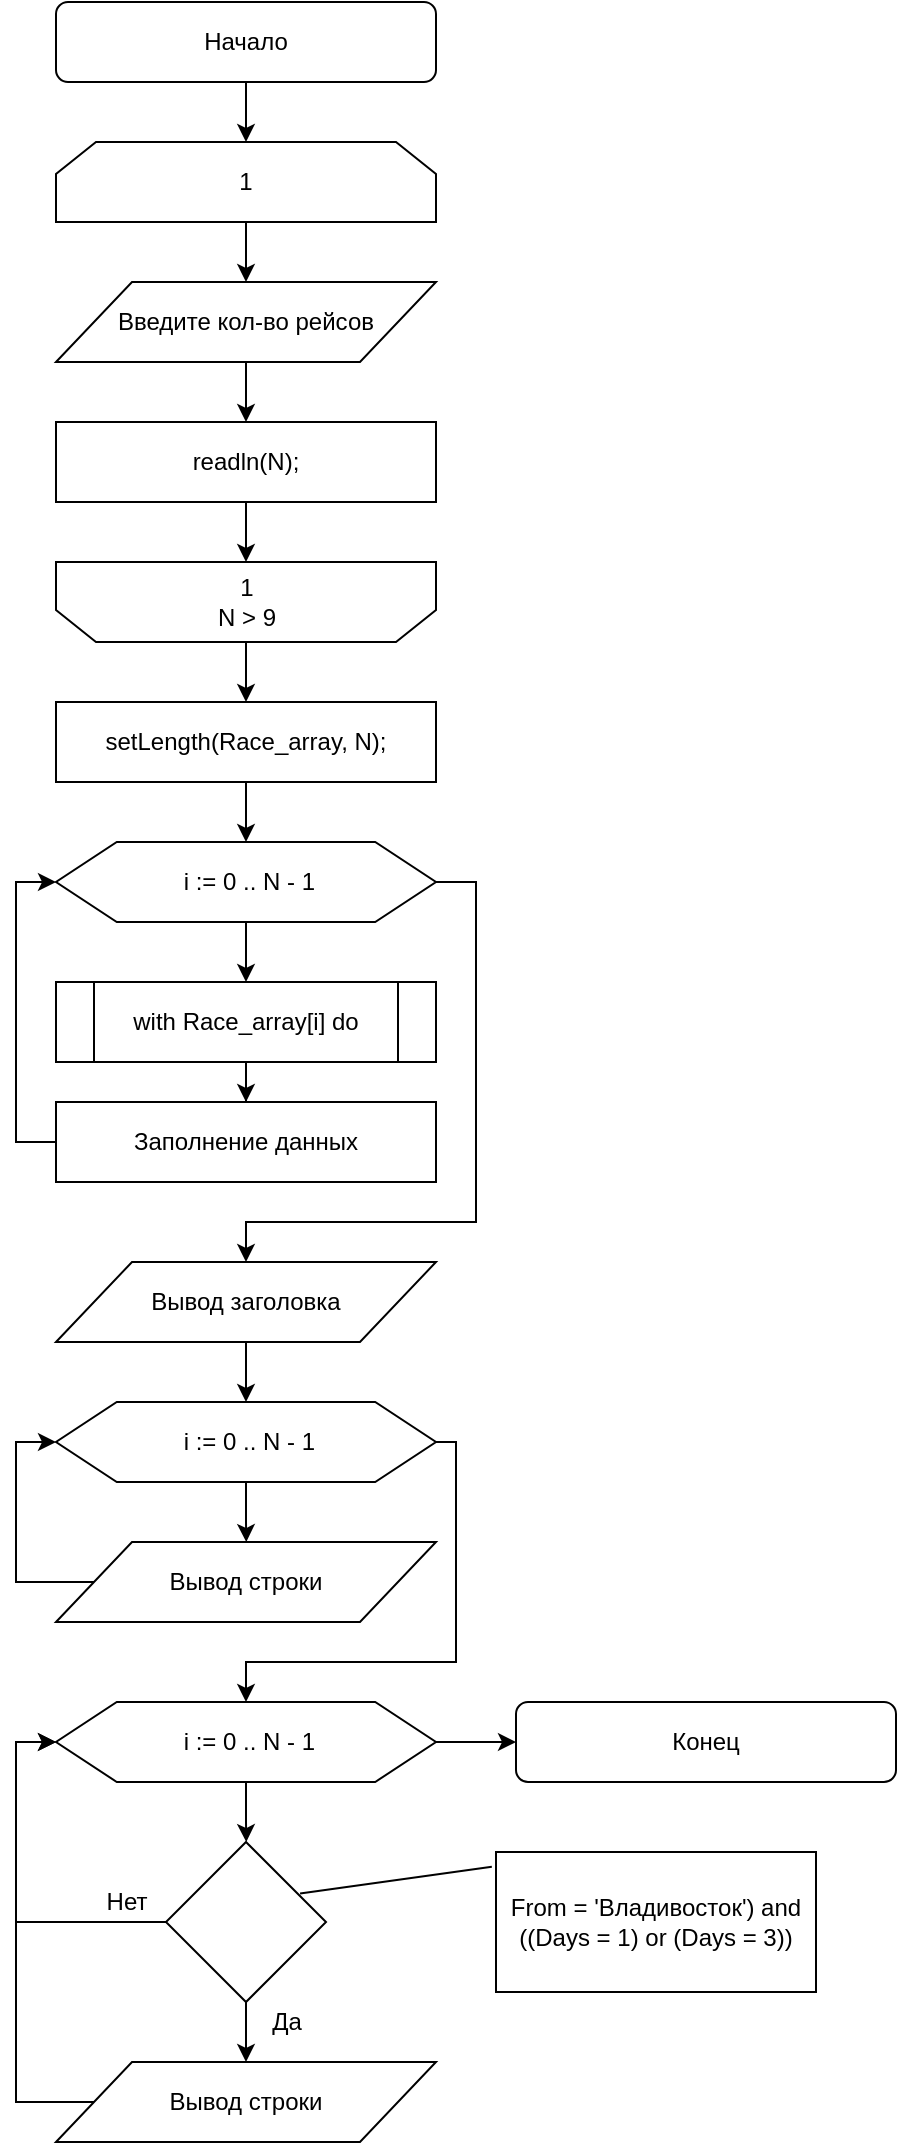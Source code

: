 <mxfile version="12.3.3" type="device" pages="1"><diagram id="z3ByRyZsBJcVssOvCZ4g" name="Page-1"><mxGraphModel dx="1303" dy="1165" grid="1" gridSize="10" guides="1" tooltips="1" connect="1" arrows="1" fold="1" page="1" pageScale="1" pageWidth="826" pageHeight="1169" math="0" shadow="0"><root><mxCell id="0"/><mxCell id="1" parent="0"/><mxCell id="OxE8Bw-HLpp6GR5Zdoaw-5" style="edgeStyle=orthogonalEdgeStyle;rounded=0;orthogonalLoop=1;jettySize=auto;html=1;" edge="1" parent="1" source="OxE8Bw-HLpp6GR5Zdoaw-2" target="OxE8Bw-HLpp6GR5Zdoaw-4"><mxGeometry relative="1" as="geometry"/></mxCell><mxCell id="OxE8Bw-HLpp6GR5Zdoaw-2" value="Начало" style="rounded=1;whiteSpace=wrap;html=1;" vertex="1" parent="1"><mxGeometry x="310" y="30" width="190" height="40" as="geometry"/></mxCell><mxCell id="OxE8Bw-HLpp6GR5Zdoaw-8" style="edgeStyle=orthogonalEdgeStyle;rounded=0;orthogonalLoop=1;jettySize=auto;html=1;entryX=0.5;entryY=0;entryDx=0;entryDy=0;" edge="1" parent="1" source="OxE8Bw-HLpp6GR5Zdoaw-3" target="OxE8Bw-HLpp6GR5Zdoaw-7"><mxGeometry relative="1" as="geometry"/></mxCell><mxCell id="OxE8Bw-HLpp6GR5Zdoaw-3" value="Введите кол-во рейсов" style="shape=parallelogram;perimeter=parallelogramPerimeter;whiteSpace=wrap;html=1;" vertex="1" parent="1"><mxGeometry x="310" y="170" width="190" height="40" as="geometry"/></mxCell><mxCell id="OxE8Bw-HLpp6GR5Zdoaw-6" style="edgeStyle=orthogonalEdgeStyle;rounded=0;orthogonalLoop=1;jettySize=auto;html=1;" edge="1" parent="1" source="OxE8Bw-HLpp6GR5Zdoaw-4" target="OxE8Bw-HLpp6GR5Zdoaw-3"><mxGeometry relative="1" as="geometry"/></mxCell><mxCell id="OxE8Bw-HLpp6GR5Zdoaw-4" value="1" style="shape=loopLimit;whiteSpace=wrap;html=1;" vertex="1" parent="1"><mxGeometry x="310" y="100" width="190" height="40" as="geometry"/></mxCell><mxCell id="OxE8Bw-HLpp6GR5Zdoaw-10" style="edgeStyle=orthogonalEdgeStyle;rounded=0;orthogonalLoop=1;jettySize=auto;html=1;entryX=0.5;entryY=1;entryDx=0;entryDy=0;" edge="1" parent="1" source="OxE8Bw-HLpp6GR5Zdoaw-7" target="OxE8Bw-HLpp6GR5Zdoaw-9"><mxGeometry relative="1" as="geometry"/></mxCell><mxCell id="OxE8Bw-HLpp6GR5Zdoaw-7" value="readln(N);" style="rounded=0;whiteSpace=wrap;html=1;" vertex="1" parent="1"><mxGeometry x="310" y="240" width="190" height="40" as="geometry"/></mxCell><mxCell id="OxE8Bw-HLpp6GR5Zdoaw-16" style="edgeStyle=orthogonalEdgeStyle;rounded=0;orthogonalLoop=1;jettySize=auto;html=1;" edge="1" parent="1" source="OxE8Bw-HLpp6GR5Zdoaw-9" target="OxE8Bw-HLpp6GR5Zdoaw-12"><mxGeometry relative="1" as="geometry"/></mxCell><mxCell id="OxE8Bw-HLpp6GR5Zdoaw-9" value="" style="shape=loopLimit;whiteSpace=wrap;html=1;rotation=-180;" vertex="1" parent="1"><mxGeometry x="310" y="310" width="190" height="40" as="geometry"/></mxCell><mxCell id="OxE8Bw-HLpp6GR5Zdoaw-11" value="1&lt;br&gt;N &amp;gt; 9" style="text;html=1;align=center;verticalAlign=middle;resizable=0;points=[];;autosize=1;" vertex="1" parent="1"><mxGeometry x="385" y="315" width="40" height="30" as="geometry"/></mxCell><mxCell id="OxE8Bw-HLpp6GR5Zdoaw-17" style="edgeStyle=orthogonalEdgeStyle;rounded=0;orthogonalLoop=1;jettySize=auto;html=1;" edge="1" parent="1" source="OxE8Bw-HLpp6GR5Zdoaw-12" target="OxE8Bw-HLpp6GR5Zdoaw-13"><mxGeometry relative="1" as="geometry"/></mxCell><mxCell id="OxE8Bw-HLpp6GR5Zdoaw-12" value="setLength(Race_array, N);" style="rounded=0;whiteSpace=wrap;html=1;" vertex="1" parent="1"><mxGeometry x="310" y="380" width="190" height="40" as="geometry"/></mxCell><mxCell id="OxE8Bw-HLpp6GR5Zdoaw-18" style="edgeStyle=orthogonalEdgeStyle;rounded=0;orthogonalLoop=1;jettySize=auto;html=1;" edge="1" parent="1" source="OxE8Bw-HLpp6GR5Zdoaw-13" target="OxE8Bw-HLpp6GR5Zdoaw-14"><mxGeometry relative="1" as="geometry"/></mxCell><mxCell id="OxE8Bw-HLpp6GR5Zdoaw-22" style="edgeStyle=orthogonalEdgeStyle;rounded=0;orthogonalLoop=1;jettySize=auto;html=1;entryX=0.5;entryY=0;entryDx=0;entryDy=0;" edge="1" parent="1" source="OxE8Bw-HLpp6GR5Zdoaw-13" target="OxE8Bw-HLpp6GR5Zdoaw-19"><mxGeometry relative="1" as="geometry"><Array as="points"><mxPoint x="520" y="470"/><mxPoint x="520" y="640"/><mxPoint x="405" y="640"/></Array></mxGeometry></mxCell><mxCell id="OxE8Bw-HLpp6GR5Zdoaw-13" value="&amp;nbsp;i := 0 .. N - 1" style="shape=hexagon;perimeter=hexagonPerimeter2;whiteSpace=wrap;html=1;size=0.16;" vertex="1" parent="1"><mxGeometry x="310" y="450" width="190" height="40" as="geometry"/></mxCell><mxCell id="OxE8Bw-HLpp6GR5Zdoaw-20" style="edgeStyle=orthogonalEdgeStyle;rounded=0;orthogonalLoop=1;jettySize=auto;html=1;" edge="1" parent="1" source="OxE8Bw-HLpp6GR5Zdoaw-14" target="OxE8Bw-HLpp6GR5Zdoaw-15"><mxGeometry relative="1" as="geometry"/></mxCell><mxCell id="OxE8Bw-HLpp6GR5Zdoaw-14" value="with Race_array[i] do" style="shape=process;whiteSpace=wrap;html=1;backgroundOutline=1;" vertex="1" parent="1"><mxGeometry x="310" y="520" width="190" height="40" as="geometry"/></mxCell><mxCell id="OxE8Bw-HLpp6GR5Zdoaw-21" style="edgeStyle=orthogonalEdgeStyle;rounded=0;orthogonalLoop=1;jettySize=auto;html=1;entryX=0;entryY=0.5;entryDx=0;entryDy=0;" edge="1" parent="1" source="OxE8Bw-HLpp6GR5Zdoaw-15" target="OxE8Bw-HLpp6GR5Zdoaw-13"><mxGeometry relative="1" as="geometry"><Array as="points"><mxPoint x="290" y="600"/><mxPoint x="290" y="470"/></Array></mxGeometry></mxCell><mxCell id="OxE8Bw-HLpp6GR5Zdoaw-15" value="Заполнение данных" style="rounded=0;whiteSpace=wrap;html=1;" vertex="1" parent="1"><mxGeometry x="310" y="580" width="190" height="40" as="geometry"/></mxCell><mxCell id="OxE8Bw-HLpp6GR5Zdoaw-35" style="edgeStyle=orthogonalEdgeStyle;rounded=0;orthogonalLoop=1;jettySize=auto;html=1;entryX=0.5;entryY=0;entryDx=0;entryDy=0;" edge="1" parent="1" source="OxE8Bw-HLpp6GR5Zdoaw-19" target="OxE8Bw-HLpp6GR5Zdoaw-30"><mxGeometry relative="1" as="geometry"/></mxCell><mxCell id="OxE8Bw-HLpp6GR5Zdoaw-19" value="Вывод заголовка" style="shape=parallelogram;perimeter=parallelogramPerimeter;whiteSpace=wrap;html=1;" vertex="1" parent="1"><mxGeometry x="310" y="660" width="190" height="40" as="geometry"/></mxCell><mxCell id="OxE8Bw-HLpp6GR5Zdoaw-29" style="edgeStyle=orthogonalEdgeStyle;rounded=0;orthogonalLoop=1;jettySize=auto;html=1;" edge="1" source="OxE8Bw-HLpp6GR5Zdoaw-30" parent="1"><mxGeometry relative="1" as="geometry"><mxPoint x="405.138" y="800" as="targetPoint"/></mxGeometry></mxCell><mxCell id="OxE8Bw-HLpp6GR5Zdoaw-42" style="edgeStyle=orthogonalEdgeStyle;rounded=0;orthogonalLoop=1;jettySize=auto;html=1;entryX=0.5;entryY=0;entryDx=0;entryDy=0;" edge="1" parent="1" source="OxE8Bw-HLpp6GR5Zdoaw-30" target="OxE8Bw-HLpp6GR5Zdoaw-39"><mxGeometry relative="1" as="geometry"><Array as="points"><mxPoint x="510" y="750"/><mxPoint x="510" y="860"/><mxPoint x="405" y="860"/></Array></mxGeometry></mxCell><mxCell id="OxE8Bw-HLpp6GR5Zdoaw-30" value="&amp;nbsp;i := 0 .. N - 1" style="shape=hexagon;perimeter=hexagonPerimeter2;whiteSpace=wrap;html=1;size=0.16;" vertex="1" parent="1"><mxGeometry x="310" y="730" width="190" height="40" as="geometry"/></mxCell><mxCell id="OxE8Bw-HLpp6GR5Zdoaw-37" style="edgeStyle=orthogonalEdgeStyle;rounded=0;orthogonalLoop=1;jettySize=auto;html=1;entryX=0;entryY=0.5;entryDx=0;entryDy=0;" edge="1" parent="1" source="OxE8Bw-HLpp6GR5Zdoaw-36" target="OxE8Bw-HLpp6GR5Zdoaw-30"><mxGeometry relative="1" as="geometry"><Array as="points"><mxPoint x="290" y="820"/><mxPoint x="290" y="750"/></Array></mxGeometry></mxCell><mxCell id="OxE8Bw-HLpp6GR5Zdoaw-36" value="Вывод строки" style="shape=parallelogram;perimeter=parallelogramPerimeter;whiteSpace=wrap;html=1;" vertex="1" parent="1"><mxGeometry x="310" y="800" width="190" height="40" as="geometry"/></mxCell><mxCell id="OxE8Bw-HLpp6GR5Zdoaw-38" style="edgeStyle=orthogonalEdgeStyle;rounded=0;orthogonalLoop=1;jettySize=auto;html=1;" edge="1" source="OxE8Bw-HLpp6GR5Zdoaw-39" parent="1"><mxGeometry relative="1" as="geometry"><mxPoint x="405.138" y="950" as="targetPoint"/></mxGeometry></mxCell><mxCell id="OxE8Bw-HLpp6GR5Zdoaw-52" style="edgeStyle=orthogonalEdgeStyle;rounded=0;orthogonalLoop=1;jettySize=auto;html=1;entryX=0;entryY=0.5;entryDx=0;entryDy=0;" edge="1" parent="1" source="OxE8Bw-HLpp6GR5Zdoaw-39" target="OxE8Bw-HLpp6GR5Zdoaw-51"><mxGeometry relative="1" as="geometry"/></mxCell><mxCell id="OxE8Bw-HLpp6GR5Zdoaw-39" value="&amp;nbsp;i := 0 .. N - 1" style="shape=hexagon;perimeter=hexagonPerimeter2;whiteSpace=wrap;html=1;size=0.16;" vertex="1" parent="1"><mxGeometry x="310" y="880" width="190" height="40" as="geometry"/></mxCell><mxCell id="OxE8Bw-HLpp6GR5Zdoaw-40" style="edgeStyle=orthogonalEdgeStyle;rounded=0;orthogonalLoop=1;jettySize=auto;html=1;entryX=0;entryY=0.5;entryDx=0;entryDy=0;" edge="1" source="OxE8Bw-HLpp6GR5Zdoaw-41" target="OxE8Bw-HLpp6GR5Zdoaw-39" parent="1"><mxGeometry relative="1" as="geometry"><Array as="points"><mxPoint x="290" y="1080"/><mxPoint x="290" y="900"/></Array></mxGeometry></mxCell><mxCell id="OxE8Bw-HLpp6GR5Zdoaw-41" value="Вывод строки" style="shape=parallelogram;perimeter=parallelogramPerimeter;whiteSpace=wrap;html=1;" vertex="1" parent="1"><mxGeometry x="310" y="1060" width="190" height="40" as="geometry"/></mxCell><mxCell id="OxE8Bw-HLpp6GR5Zdoaw-47" style="edgeStyle=orthogonalEdgeStyle;rounded=0;orthogonalLoop=1;jettySize=auto;html=1;" edge="1" parent="1" source="OxE8Bw-HLpp6GR5Zdoaw-43" target="OxE8Bw-HLpp6GR5Zdoaw-41"><mxGeometry relative="1" as="geometry"/></mxCell><mxCell id="OxE8Bw-HLpp6GR5Zdoaw-48" style="edgeStyle=orthogonalEdgeStyle;rounded=0;orthogonalLoop=1;jettySize=auto;html=1;entryX=0;entryY=0.5;entryDx=0;entryDy=0;" edge="1" parent="1" source="OxE8Bw-HLpp6GR5Zdoaw-43" target="OxE8Bw-HLpp6GR5Zdoaw-39"><mxGeometry relative="1" as="geometry"><Array as="points"><mxPoint x="290" y="990"/><mxPoint x="290" y="900"/></Array></mxGeometry></mxCell><mxCell id="OxE8Bw-HLpp6GR5Zdoaw-43" value="" style="rhombus;whiteSpace=wrap;html=1;" vertex="1" parent="1"><mxGeometry x="365" y="950" width="80" height="80" as="geometry"/></mxCell><mxCell id="OxE8Bw-HLpp6GR5Zdoaw-45" value="From = 'Владивосток') and ((Days = 1) or (Days = 3))" style="rounded=0;whiteSpace=wrap;html=1;" vertex="1" parent="1"><mxGeometry x="530" y="955" width="160" height="70" as="geometry"/></mxCell><mxCell id="OxE8Bw-HLpp6GR5Zdoaw-46" value="" style="endArrow=none;html=1;entryX=0.838;entryY=0.322;entryDx=0;entryDy=0;entryPerimeter=0;exitX=-0.013;exitY=0.106;exitDx=0;exitDy=0;exitPerimeter=0;" edge="1" parent="1" source="OxE8Bw-HLpp6GR5Zdoaw-45" target="OxE8Bw-HLpp6GR5Zdoaw-43"><mxGeometry width="50" height="50" relative="1" as="geometry"><mxPoint x="280" y="1160" as="sourcePoint"/><mxPoint x="330" y="1110" as="targetPoint"/></mxGeometry></mxCell><mxCell id="OxE8Bw-HLpp6GR5Zdoaw-49" value="Нет" style="text;html=1;align=center;verticalAlign=middle;resizable=0;points=[];;autosize=1;" vertex="1" parent="1"><mxGeometry x="325" y="970" width="40" height="20" as="geometry"/></mxCell><mxCell id="OxE8Bw-HLpp6GR5Zdoaw-50" value="Да" style="text;html=1;align=center;verticalAlign=middle;resizable=0;points=[];;autosize=1;" vertex="1" parent="1"><mxGeometry x="410" y="1030" width="30" height="20" as="geometry"/></mxCell><mxCell id="OxE8Bw-HLpp6GR5Zdoaw-51" value="Конец" style="rounded=1;whiteSpace=wrap;html=1;" vertex="1" parent="1"><mxGeometry x="540" y="880" width="190" height="40" as="geometry"/></mxCell></root></mxGraphModel></diagram></mxfile>